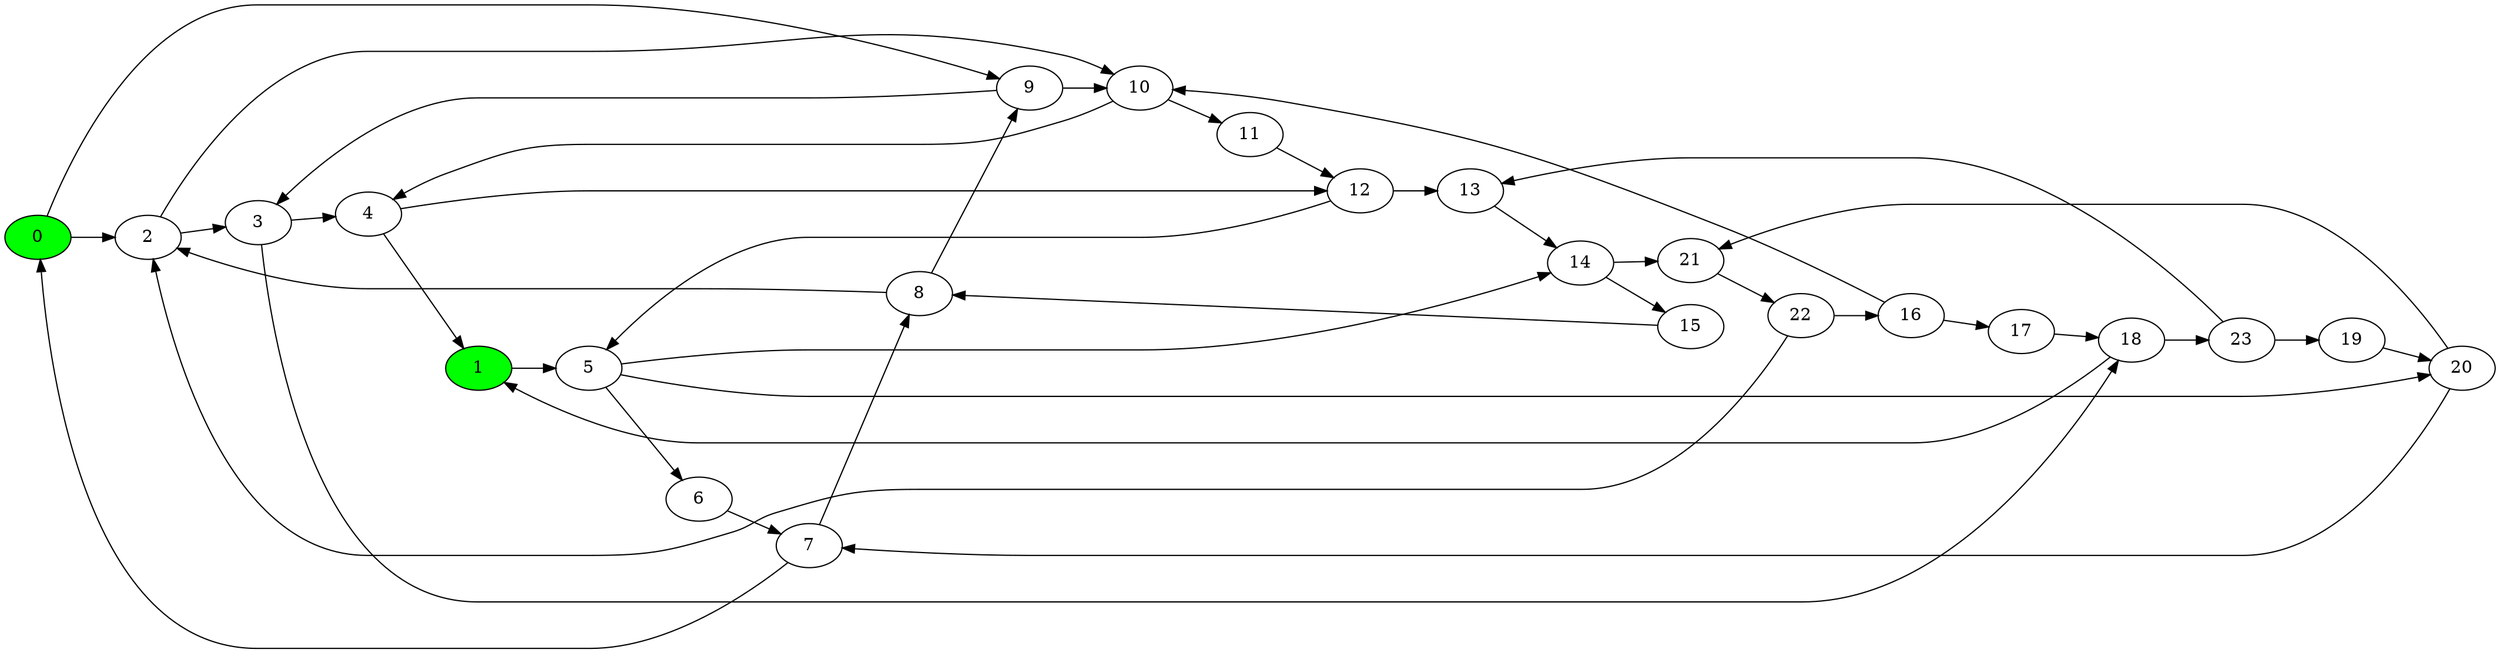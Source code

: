 digraph{
rankdir=LR
0 [fillcolor = green; style=filled]
1 [fillcolor = green; style=filled]
2
3
4
5
6
7
8
9
10
11
12
13
14
15
16
17
18
19
20
21
22
23
0->2
2->3
3->4
4->1
1->5
5->6
6->7
7->0
8->9
9->10
10->11
11->12
12->13
13->14
14->15
15->8
22->16
16->17
17->18
19->20
20->21
21->22
0->9
9->3
3->18
5->20
20->7
7->8
8->2
2->10
10->4
4->12
12->5
5->14
22->2
16->10
18->23
23->19
18->1
23->13
14->21
}

